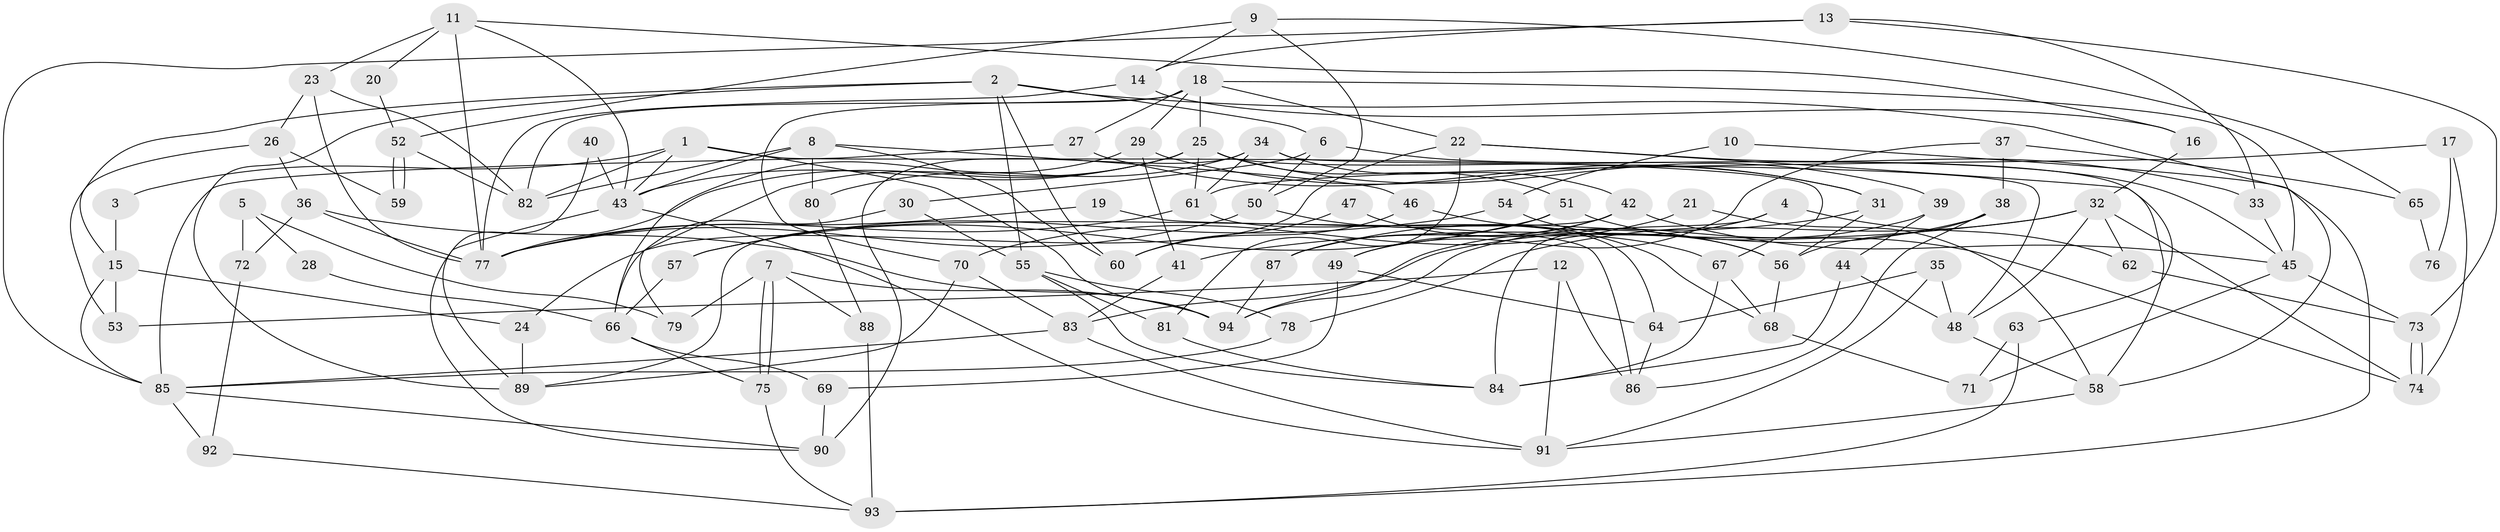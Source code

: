// Generated by graph-tools (version 1.1) at 2025/50/03/09/25 03:50:08]
// undirected, 94 vertices, 188 edges
graph export_dot {
graph [start="1"]
  node [color=gray90,style=filled];
  1;
  2;
  3;
  4;
  5;
  6;
  7;
  8;
  9;
  10;
  11;
  12;
  13;
  14;
  15;
  16;
  17;
  18;
  19;
  20;
  21;
  22;
  23;
  24;
  25;
  26;
  27;
  28;
  29;
  30;
  31;
  32;
  33;
  34;
  35;
  36;
  37;
  38;
  39;
  40;
  41;
  42;
  43;
  44;
  45;
  46;
  47;
  48;
  49;
  50;
  51;
  52;
  53;
  54;
  55;
  56;
  57;
  58;
  59;
  60;
  61;
  62;
  63;
  64;
  65;
  66;
  67;
  68;
  69;
  70;
  71;
  72;
  73;
  74;
  75;
  76;
  77;
  78;
  79;
  80;
  81;
  82;
  83;
  84;
  85;
  86;
  87;
  88;
  89;
  90;
  91;
  92;
  93;
  94;
  1 -- 43;
  1 -- 94;
  1 -- 3;
  1 -- 67;
  1 -- 82;
  2 -- 58;
  2 -- 6;
  2 -- 15;
  2 -- 55;
  2 -- 60;
  2 -- 89;
  3 -- 15;
  4 -- 84;
  4 -- 62;
  4 -- 94;
  5 -- 72;
  5 -- 79;
  5 -- 28;
  6 -- 30;
  6 -- 50;
  6 -- 45;
  7 -- 94;
  7 -- 75;
  7 -- 75;
  7 -- 79;
  7 -- 88;
  8 -- 82;
  8 -- 43;
  8 -- 46;
  8 -- 60;
  8 -- 80;
  9 -- 14;
  9 -- 52;
  9 -- 50;
  9 -- 65;
  10 -- 93;
  10 -- 54;
  11 -- 43;
  11 -- 23;
  11 -- 16;
  11 -- 20;
  11 -- 77;
  12 -- 53;
  12 -- 86;
  12 -- 91;
  13 -- 73;
  13 -- 33;
  13 -- 14;
  13 -- 85;
  14 -- 77;
  14 -- 16;
  15 -- 85;
  15 -- 24;
  15 -- 53;
  16 -- 32;
  17 -- 61;
  17 -- 74;
  17 -- 76;
  18 -- 29;
  18 -- 25;
  18 -- 22;
  18 -- 27;
  18 -- 45;
  18 -- 70;
  18 -- 82;
  19 -- 77;
  19 -- 86;
  20 -- 52;
  21 -- 58;
  21 -- 70;
  22 -- 24;
  22 -- 33;
  22 -- 63;
  22 -- 81;
  23 -- 82;
  23 -- 77;
  23 -- 26;
  24 -- 89;
  25 -- 51;
  25 -- 77;
  25 -- 39;
  25 -- 43;
  25 -- 58;
  25 -- 61;
  25 -- 79;
  26 -- 36;
  26 -- 53;
  26 -- 59;
  27 -- 85;
  27 -- 31;
  28 -- 66;
  29 -- 31;
  29 -- 41;
  29 -- 66;
  30 -- 66;
  30 -- 55;
  31 -- 56;
  31 -- 87;
  32 -- 78;
  32 -- 41;
  32 -- 48;
  32 -- 62;
  32 -- 74;
  33 -- 45;
  34 -- 61;
  34 -- 48;
  34 -- 42;
  34 -- 80;
  34 -- 90;
  35 -- 91;
  35 -- 48;
  35 -- 64;
  36 -- 94;
  36 -- 77;
  36 -- 72;
  37 -- 49;
  37 -- 38;
  37 -- 65;
  38 -- 56;
  38 -- 83;
  38 -- 86;
  39 -- 94;
  39 -- 44;
  40 -- 43;
  40 -- 89;
  41 -- 83;
  42 -- 45;
  42 -- 49;
  42 -- 87;
  42 -- 89;
  43 -- 91;
  43 -- 90;
  44 -- 48;
  44 -- 84;
  45 -- 71;
  45 -- 73;
  46 -- 60;
  46 -- 56;
  47 -- 67;
  47 -- 60;
  48 -- 58;
  49 -- 69;
  49 -- 64;
  50 -- 77;
  50 -- 68;
  51 -- 74;
  51 -- 87;
  51 -- 57;
  52 -- 82;
  52 -- 59;
  52 -- 59;
  54 -- 56;
  54 -- 57;
  55 -- 81;
  55 -- 78;
  55 -- 84;
  56 -- 68;
  57 -- 66;
  58 -- 91;
  61 -- 64;
  61 -- 77;
  62 -- 73;
  63 -- 71;
  63 -- 93;
  64 -- 86;
  65 -- 76;
  66 -- 75;
  66 -- 69;
  67 -- 84;
  67 -- 68;
  68 -- 71;
  69 -- 90;
  70 -- 89;
  70 -- 83;
  72 -- 92;
  73 -- 74;
  73 -- 74;
  75 -- 93;
  78 -- 85;
  80 -- 88;
  81 -- 84;
  83 -- 85;
  83 -- 91;
  85 -- 90;
  85 -- 92;
  87 -- 94;
  88 -- 93;
  92 -- 93;
}
